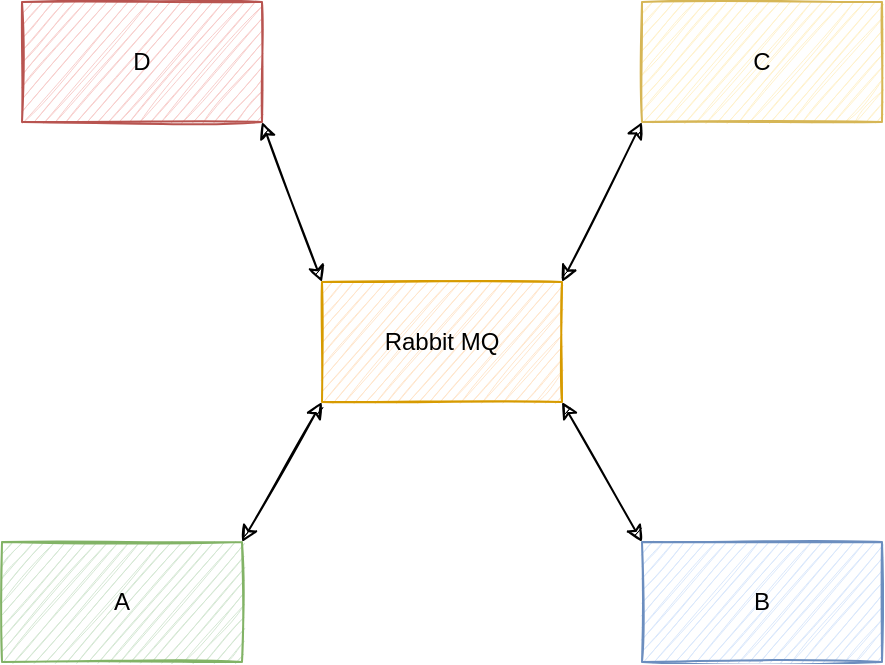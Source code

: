 <mxfile version="14.7.3" type="device"><diagram id="XihvvMY2MyDEe2h06laI" name="Page-1"><mxGraphModel dx="1422" dy="762" grid="1" gridSize="10" guides="1" tooltips="1" connect="1" arrows="1" fold="1" page="1" pageScale="1" pageWidth="850" pageHeight="1100" math="0" shadow="0"><root><mxCell id="0"/><mxCell id="1" parent="0"/><mxCell id="J2AZxpslnO4foBU0h5zG-1" value="D" style="rounded=0;whiteSpace=wrap;html=1;sketch=1;fillColor=#f8cecc;strokeColor=#b85450;" vertex="1" parent="1"><mxGeometry x="190" y="30" width="120" height="60" as="geometry"/></mxCell><mxCell id="J2AZxpslnO4foBU0h5zG-2" value="A" style="rounded=0;whiteSpace=wrap;html=1;sketch=1;fillColor=#d5e8d4;strokeColor=#82b366;" vertex="1" parent="1"><mxGeometry x="180" y="300" width="120" height="60" as="geometry"/></mxCell><mxCell id="J2AZxpslnO4foBU0h5zG-3" value="B" style="rounded=0;whiteSpace=wrap;html=1;sketch=1;fillColor=#dae8fc;strokeColor=#6c8ebf;" vertex="1" parent="1"><mxGeometry x="500" y="300" width="120" height="60" as="geometry"/></mxCell><mxCell id="J2AZxpslnO4foBU0h5zG-4" value="Rabbit MQ" style="rounded=0;whiteSpace=wrap;html=1;sketch=1;fillColor=#ffe6cc;strokeColor=#d79b00;" vertex="1" parent="1"><mxGeometry x="340" y="170" width="120" height="60" as="geometry"/></mxCell><mxCell id="J2AZxpslnO4foBU0h5zG-5" value="C" style="rounded=0;whiteSpace=wrap;html=1;sketch=1;fillColor=#fff2cc;strokeColor=#d6b656;" vertex="1" parent="1"><mxGeometry x="500" y="30" width="120" height="60" as="geometry"/></mxCell><mxCell id="J2AZxpslnO4foBU0h5zG-6" value="" style="endArrow=classic;startArrow=classic;html=1;entryX=0;entryY=1;entryDx=0;entryDy=0;exitX=1;exitY=0;exitDx=0;exitDy=0;sketch=1;" edge="1" parent="1" source="J2AZxpslnO4foBU0h5zG-2" target="J2AZxpslnO4foBU0h5zG-4"><mxGeometry width="50" height="50" relative="1" as="geometry"><mxPoint x="300" y="300" as="sourcePoint"/><mxPoint x="350" y="250" as="targetPoint"/></mxGeometry></mxCell><mxCell id="J2AZxpslnO4foBU0h5zG-7" value="" style="endArrow=classic;startArrow=classic;html=1;entryX=0;entryY=0;entryDx=0;entryDy=0;exitX=1;exitY=1;exitDx=0;exitDy=0;sketch=1;" edge="1" parent="1" source="J2AZxpslnO4foBU0h5zG-4" target="J2AZxpslnO4foBU0h5zG-3"><mxGeometry width="50" height="50" relative="1" as="geometry"><mxPoint x="400" y="420" as="sourcePoint"/><mxPoint x="450" y="370" as="targetPoint"/></mxGeometry></mxCell><mxCell id="J2AZxpslnO4foBU0h5zG-8" value="" style="endArrow=classic;startArrow=classic;html=1;exitX=0;exitY=1;exitDx=0;exitDy=0;entryX=1;entryY=0;entryDx=0;entryDy=0;sketch=1;" edge="1" parent="1" source="J2AZxpslnO4foBU0h5zG-5" target="J2AZxpslnO4foBU0h5zG-4"><mxGeometry width="50" height="50" relative="1" as="geometry"><mxPoint x="400" y="420" as="sourcePoint"/><mxPoint x="470" y="170" as="targetPoint"/></mxGeometry></mxCell><mxCell id="J2AZxpslnO4foBU0h5zG-9" value="" style="endArrow=classic;startArrow=classic;html=1;entryX=1;entryY=1;entryDx=0;entryDy=0;exitX=0;exitY=0;exitDx=0;exitDy=0;sketch=1;" edge="1" parent="1" source="J2AZxpslnO4foBU0h5zG-4" target="J2AZxpslnO4foBU0h5zG-1"><mxGeometry width="50" height="50" relative="1" as="geometry"><mxPoint x="400" y="420" as="sourcePoint"/><mxPoint x="450" y="370" as="targetPoint"/></mxGeometry></mxCell></root></mxGraphModel></diagram></mxfile>